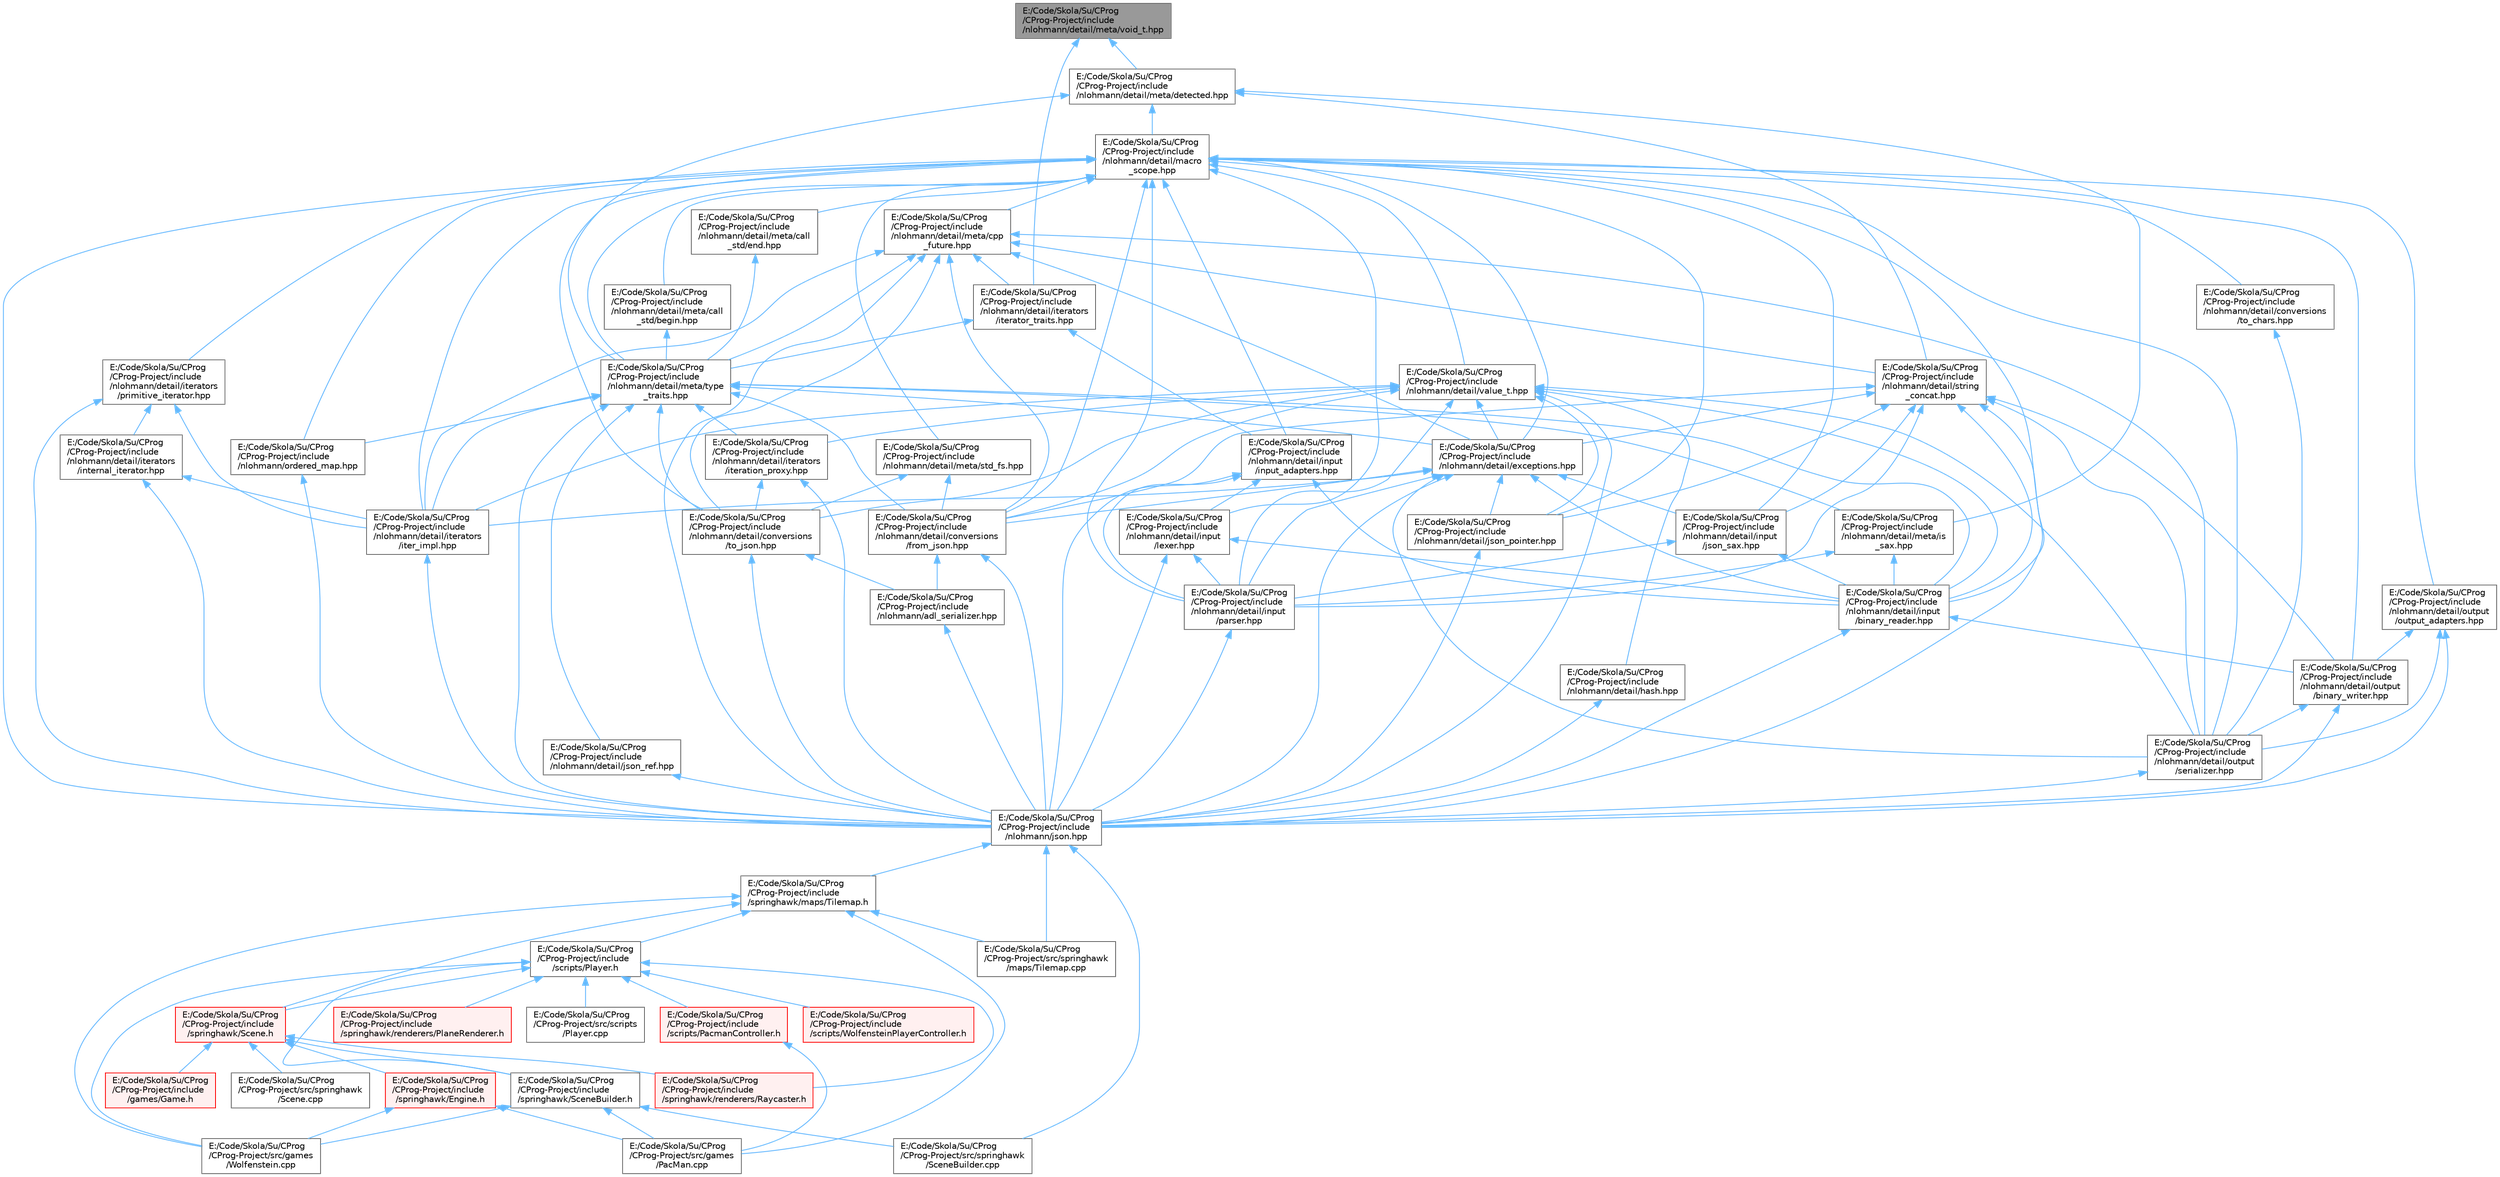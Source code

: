 digraph "E:/Code/Skola/Su/CProg/CProg-Project/include/nlohmann/detail/meta/void_t.hpp"
{
 // LATEX_PDF_SIZE
  bgcolor="transparent";
  edge [fontname=Helvetica,fontsize=10,labelfontname=Helvetica,labelfontsize=10];
  node [fontname=Helvetica,fontsize=10,shape=box,height=0.2,width=0.4];
  Node1 [id="Node000001",label="E:/Code/Skola/Su/CProg\l/CProg-Project/include\l/nlohmann/detail/meta/void_t.hpp",height=0.2,width=0.4,color="gray40", fillcolor="grey60", style="filled", fontcolor="black",tooltip=" "];
  Node1 -> Node2 [id="edge1_Node000001_Node000002",dir="back",color="steelblue1",style="solid",tooltip=" "];
  Node2 [id="Node000002",label="E:/Code/Skola/Su/CProg\l/CProg-Project/include\l/nlohmann/detail/iterators\l/iterator_traits.hpp",height=0.2,width=0.4,color="grey40", fillcolor="white", style="filled",URL="$iterator__traits_8hpp.html",tooltip=" "];
  Node2 -> Node3 [id="edge2_Node000002_Node000003",dir="back",color="steelblue1",style="solid",tooltip=" "];
  Node3 [id="Node000003",label="E:/Code/Skola/Su/CProg\l/CProg-Project/include\l/nlohmann/detail/input\l/input_adapters.hpp",height=0.2,width=0.4,color="grey40", fillcolor="white", style="filled",URL="$input__adapters_8hpp.html",tooltip=" "];
  Node3 -> Node4 [id="edge3_Node000003_Node000004",dir="back",color="steelblue1",style="solid",tooltip=" "];
  Node4 [id="Node000004",label="E:/Code/Skola/Su/CProg\l/CProg-Project/include\l/nlohmann/detail/input\l/binary_reader.hpp",height=0.2,width=0.4,color="grey40", fillcolor="white", style="filled",URL="$binary__reader_8hpp.html",tooltip=" "];
  Node4 -> Node5 [id="edge4_Node000004_Node000005",dir="back",color="steelblue1",style="solid",tooltip=" "];
  Node5 [id="Node000005",label="E:/Code/Skola/Su/CProg\l/CProg-Project/include\l/nlohmann/detail/output\l/binary_writer.hpp",height=0.2,width=0.4,color="grey40", fillcolor="white", style="filled",URL="$binary__writer_8hpp.html",tooltip=" "];
  Node5 -> Node6 [id="edge5_Node000005_Node000006",dir="back",color="steelblue1",style="solid",tooltip=" "];
  Node6 [id="Node000006",label="E:/Code/Skola/Su/CProg\l/CProg-Project/include\l/nlohmann/detail/output\l/serializer.hpp",height=0.2,width=0.4,color="grey40", fillcolor="white", style="filled",URL="$serializer_8hpp.html",tooltip=" "];
  Node6 -> Node7 [id="edge6_Node000006_Node000007",dir="back",color="steelblue1",style="solid",tooltip=" "];
  Node7 [id="Node000007",label="E:/Code/Skola/Su/CProg\l/CProg-Project/include\l/nlohmann/json.hpp",height=0.2,width=0.4,color="grey40", fillcolor="white", style="filled",URL="$json_8hpp.html",tooltip=" "];
  Node7 -> Node8 [id="edge7_Node000007_Node000008",dir="back",color="steelblue1",style="solid",tooltip=" "];
  Node8 [id="Node000008",label="E:/Code/Skola/Su/CProg\l/CProg-Project/include\l/springhawk/maps/Tilemap.h",height=0.2,width=0.4,color="grey40", fillcolor="white", style="filled",URL="$_tilemap_8h.html",tooltip=" "];
  Node8 -> Node9 [id="edge8_Node000008_Node000009",dir="back",color="steelblue1",style="solid",tooltip=" "];
  Node9 [id="Node000009",label="E:/Code/Skola/Su/CProg\l/CProg-Project/include\l/scripts/Player.h",height=0.2,width=0.4,color="grey40", fillcolor="white", style="filled",URL="$_player_8h.html",tooltip=" "];
  Node9 -> Node10 [id="edge9_Node000009_Node000010",dir="back",color="steelblue1",style="solid",tooltip=" "];
  Node10 [id="Node000010",label="E:/Code/Skola/Su/CProg\l/CProg-Project/include\l/scripts/PacmanController.h",height=0.2,width=0.4,color="red", fillcolor="#FFF0F0", style="filled",URL="$_pacman_controller_8h.html",tooltip=" "];
  Node10 -> Node11 [id="edge10_Node000010_Node000011",dir="back",color="steelblue1",style="solid",tooltip=" "];
  Node11 [id="Node000011",label="E:/Code/Skola/Su/CProg\l/CProg-Project/src/games\l/PacMan.cpp",height=0.2,width=0.4,color="grey40", fillcolor="white", style="filled",URL="$_pac_man_8cpp.html",tooltip=" "];
  Node9 -> Node13 [id="edge11_Node000009_Node000013",dir="back",color="steelblue1",style="solid",tooltip=" "];
  Node13 [id="Node000013",label="E:/Code/Skola/Su/CProg\l/CProg-Project/include\l/scripts/WolfensteinPlayerController.h",height=0.2,width=0.4,color="red", fillcolor="#FFF0F0", style="filled",URL="$_wolfenstein_player_controller_8h.html",tooltip=" "];
  Node9 -> Node15 [id="edge12_Node000009_Node000015",dir="back",color="steelblue1",style="solid",tooltip=" "];
  Node15 [id="Node000015",label="E:/Code/Skola/Su/CProg\l/CProg-Project/include\l/springhawk/Scene.h",height=0.2,width=0.4,color="red", fillcolor="#FFF0F0", style="filled",URL="$_scene_8h.html",tooltip=" "];
  Node15 -> Node16 [id="edge13_Node000015_Node000016",dir="back",color="steelblue1",style="solid",tooltip=" "];
  Node16 [id="Node000016",label="E:/Code/Skola/Su/CProg\l/CProg-Project/include\l/games/Game.h",height=0.2,width=0.4,color="red", fillcolor="#FFF0F0", style="filled",URL="$_game_8h.html",tooltip=" "];
  Node15 -> Node23 [id="edge14_Node000015_Node000023",dir="back",color="steelblue1",style="solid",tooltip=" "];
  Node23 [id="Node000023",label="E:/Code/Skola/Su/CProg\l/CProg-Project/include\l/springhawk/Engine.h",height=0.2,width=0.4,color="red", fillcolor="#FFF0F0", style="filled",URL="$_engine_8h.html",tooltip=" "];
  Node23 -> Node11 [id="edge15_Node000023_Node000011",dir="back",color="steelblue1",style="solid",tooltip=" "];
  Node23 -> Node22 [id="edge16_Node000023_Node000022",dir="back",color="steelblue1",style="solid",tooltip=" "];
  Node22 [id="Node000022",label="E:/Code/Skola/Su/CProg\l/CProg-Project/src/games\l/Wolfenstein.cpp",height=0.2,width=0.4,color="grey40", fillcolor="white", style="filled",URL="$_wolfenstein_8cpp.html",tooltip=" "];
  Node15 -> Node25 [id="edge17_Node000015_Node000025",dir="back",color="steelblue1",style="solid",tooltip=" "];
  Node25 [id="Node000025",label="E:/Code/Skola/Su/CProg\l/CProg-Project/include\l/springhawk/SceneBuilder.h",height=0.2,width=0.4,color="grey40", fillcolor="white", style="filled",URL="$_scene_builder_8h.html",tooltip=" "];
  Node25 -> Node11 [id="edge18_Node000025_Node000011",dir="back",color="steelblue1",style="solid",tooltip=" "];
  Node25 -> Node22 [id="edge19_Node000025_Node000022",dir="back",color="steelblue1",style="solid",tooltip=" "];
  Node25 -> Node26 [id="edge20_Node000025_Node000026",dir="back",color="steelblue1",style="solid",tooltip=" "];
  Node26 [id="Node000026",label="E:/Code/Skola/Su/CProg\l/CProg-Project/src/springhawk\l/SceneBuilder.cpp",height=0.2,width=0.4,color="grey40", fillcolor="white", style="filled",URL="$_scene_builder_8cpp.html",tooltip=" "];
  Node15 -> Node27 [id="edge21_Node000015_Node000027",dir="back",color="steelblue1",style="solid",tooltip=" "];
  Node27 [id="Node000027",label="E:/Code/Skola/Su/CProg\l/CProg-Project/include\l/springhawk/renderers/Raycaster.h",height=0.2,width=0.4,color="red", fillcolor="#FFF0F0", style="filled",URL="$_raycaster_8h.html",tooltip=" "];
  Node15 -> Node29 [id="edge22_Node000015_Node000029",dir="back",color="steelblue1",style="solid",tooltip=" "];
  Node29 [id="Node000029",label="E:/Code/Skola/Su/CProg\l/CProg-Project/src/springhawk\l/Scene.cpp",height=0.2,width=0.4,color="grey40", fillcolor="white", style="filled",URL="$_scene_8cpp.html",tooltip=" "];
  Node9 -> Node25 [id="edge23_Node000009_Node000025",dir="back",color="steelblue1",style="solid",tooltip=" "];
  Node9 -> Node30 [id="edge24_Node000009_Node000030",dir="back",color="steelblue1",style="solid",tooltip=" "];
  Node30 [id="Node000030",label="E:/Code/Skola/Su/CProg\l/CProg-Project/include\l/springhawk/renderers/PlaneRenderer.h",height=0.2,width=0.4,color="red", fillcolor="#FFF0F0", style="filled",URL="$_plane_renderer_8h.html",tooltip=" "];
  Node9 -> Node27 [id="edge25_Node000009_Node000027",dir="back",color="steelblue1",style="solid",tooltip=" "];
  Node9 -> Node22 [id="edge26_Node000009_Node000022",dir="back",color="steelblue1",style="solid",tooltip=" "];
  Node9 -> Node32 [id="edge27_Node000009_Node000032",dir="back",color="steelblue1",style="solid",tooltip=" "];
  Node32 [id="Node000032",label="E:/Code/Skola/Su/CProg\l/CProg-Project/src/scripts\l/Player.cpp",height=0.2,width=0.4,color="grey40", fillcolor="white", style="filled",URL="$_player_8cpp.html",tooltip=" "];
  Node8 -> Node15 [id="edge28_Node000008_Node000015",dir="back",color="steelblue1",style="solid",tooltip=" "];
  Node8 -> Node11 [id="edge29_Node000008_Node000011",dir="back",color="steelblue1",style="solid",tooltip=" "];
  Node8 -> Node22 [id="edge30_Node000008_Node000022",dir="back",color="steelblue1",style="solid",tooltip=" "];
  Node8 -> Node33 [id="edge31_Node000008_Node000033",dir="back",color="steelblue1",style="solid",tooltip=" "];
  Node33 [id="Node000033",label="E:/Code/Skola/Su/CProg\l/CProg-Project/src/springhawk\l/maps/Tilemap.cpp",height=0.2,width=0.4,color="grey40", fillcolor="white", style="filled",URL="$_tilemap_8cpp.html",tooltip=" "];
  Node7 -> Node26 [id="edge32_Node000007_Node000026",dir="back",color="steelblue1",style="solid",tooltip=" "];
  Node7 -> Node33 [id="edge33_Node000007_Node000033",dir="back",color="steelblue1",style="solid",tooltip=" "];
  Node5 -> Node7 [id="edge34_Node000005_Node000007",dir="back",color="steelblue1",style="solid",tooltip=" "];
  Node4 -> Node7 [id="edge35_Node000004_Node000007",dir="back",color="steelblue1",style="solid",tooltip=" "];
  Node3 -> Node34 [id="edge36_Node000003_Node000034",dir="back",color="steelblue1",style="solid",tooltip=" "];
  Node34 [id="Node000034",label="E:/Code/Skola/Su/CProg\l/CProg-Project/include\l/nlohmann/detail/input\l/lexer.hpp",height=0.2,width=0.4,color="grey40", fillcolor="white", style="filled",URL="$lexer_8hpp.html",tooltip=" "];
  Node34 -> Node4 [id="edge37_Node000034_Node000004",dir="back",color="steelblue1",style="solid",tooltip=" "];
  Node34 -> Node35 [id="edge38_Node000034_Node000035",dir="back",color="steelblue1",style="solid",tooltip=" "];
  Node35 [id="Node000035",label="E:/Code/Skola/Su/CProg\l/CProg-Project/include\l/nlohmann/detail/input\l/parser.hpp",height=0.2,width=0.4,color="grey40", fillcolor="white", style="filled",URL="$parser_8hpp.html",tooltip=" "];
  Node35 -> Node7 [id="edge39_Node000035_Node000007",dir="back",color="steelblue1",style="solid",tooltip=" "];
  Node34 -> Node7 [id="edge40_Node000034_Node000007",dir="back",color="steelblue1",style="solid",tooltip=" "];
  Node3 -> Node35 [id="edge41_Node000003_Node000035",dir="back",color="steelblue1",style="solid",tooltip=" "];
  Node3 -> Node7 [id="edge42_Node000003_Node000007",dir="back",color="steelblue1",style="solid",tooltip=" "];
  Node2 -> Node36 [id="edge43_Node000002_Node000036",dir="back",color="steelblue1",style="solid",tooltip=" "];
  Node36 [id="Node000036",label="E:/Code/Skola/Su/CProg\l/CProg-Project/include\l/nlohmann/detail/meta/type\l_traits.hpp",height=0.2,width=0.4,color="grey40", fillcolor="white", style="filled",URL="$type__traits_8hpp.html",tooltip=" "];
  Node36 -> Node37 [id="edge44_Node000036_Node000037",dir="back",color="steelblue1",style="solid",tooltip=" "];
  Node37 [id="Node000037",label="E:/Code/Skola/Su/CProg\l/CProg-Project/include\l/nlohmann/detail/conversions\l/from_json.hpp",height=0.2,width=0.4,color="grey40", fillcolor="white", style="filled",URL="$from__json_8hpp.html",tooltip=" "];
  Node37 -> Node38 [id="edge45_Node000037_Node000038",dir="back",color="steelblue1",style="solid",tooltip=" "];
  Node38 [id="Node000038",label="E:/Code/Skola/Su/CProg\l/CProg-Project/include\l/nlohmann/adl_serializer.hpp",height=0.2,width=0.4,color="grey40", fillcolor="white", style="filled",URL="$adl__serializer_8hpp.html",tooltip=" "];
  Node38 -> Node7 [id="edge46_Node000038_Node000007",dir="back",color="steelblue1",style="solid",tooltip=" "];
  Node37 -> Node7 [id="edge47_Node000037_Node000007",dir="back",color="steelblue1",style="solid",tooltip=" "];
  Node36 -> Node39 [id="edge48_Node000036_Node000039",dir="back",color="steelblue1",style="solid",tooltip=" "];
  Node39 [id="Node000039",label="E:/Code/Skola/Su/CProg\l/CProg-Project/include\l/nlohmann/detail/conversions\l/to_json.hpp",height=0.2,width=0.4,color="grey40", fillcolor="white", style="filled",URL="$to__json_8hpp.html",tooltip=" "];
  Node39 -> Node38 [id="edge49_Node000039_Node000038",dir="back",color="steelblue1",style="solid",tooltip=" "];
  Node39 -> Node7 [id="edge50_Node000039_Node000007",dir="back",color="steelblue1",style="solid",tooltip=" "];
  Node36 -> Node40 [id="edge51_Node000036_Node000040",dir="back",color="steelblue1",style="solid",tooltip=" "];
  Node40 [id="Node000040",label="E:/Code/Skola/Su/CProg\l/CProg-Project/include\l/nlohmann/detail/exceptions.hpp",height=0.2,width=0.4,color="grey40", fillcolor="white", style="filled",URL="$exceptions_8hpp.html",tooltip=" "];
  Node40 -> Node37 [id="edge52_Node000040_Node000037",dir="back",color="steelblue1",style="solid",tooltip=" "];
  Node40 -> Node4 [id="edge53_Node000040_Node000004",dir="back",color="steelblue1",style="solid",tooltip=" "];
  Node40 -> Node41 [id="edge54_Node000040_Node000041",dir="back",color="steelblue1",style="solid",tooltip=" "];
  Node41 [id="Node000041",label="E:/Code/Skola/Su/CProg\l/CProg-Project/include\l/nlohmann/detail/input\l/json_sax.hpp",height=0.2,width=0.4,color="grey40", fillcolor="white", style="filled",URL="$json__sax_8hpp.html",tooltip=" "];
  Node41 -> Node4 [id="edge55_Node000041_Node000004",dir="back",color="steelblue1",style="solid",tooltip=" "];
  Node41 -> Node35 [id="edge56_Node000041_Node000035",dir="back",color="steelblue1",style="solid",tooltip=" "];
  Node40 -> Node35 [id="edge57_Node000040_Node000035",dir="back",color="steelblue1",style="solid",tooltip=" "];
  Node40 -> Node42 [id="edge58_Node000040_Node000042",dir="back",color="steelblue1",style="solid",tooltip=" "];
  Node42 [id="Node000042",label="E:/Code/Skola/Su/CProg\l/CProg-Project/include\l/nlohmann/detail/iterators\l/iter_impl.hpp",height=0.2,width=0.4,color="grey40", fillcolor="white", style="filled",URL="$iter__impl_8hpp.html",tooltip=" "];
  Node42 -> Node7 [id="edge59_Node000042_Node000007",dir="back",color="steelblue1",style="solid",tooltip=" "];
  Node40 -> Node43 [id="edge60_Node000040_Node000043",dir="back",color="steelblue1",style="solid",tooltip=" "];
  Node43 [id="Node000043",label="E:/Code/Skola/Su/CProg\l/CProg-Project/include\l/nlohmann/detail/json_pointer.hpp",height=0.2,width=0.4,color="grey40", fillcolor="white", style="filled",URL="$json__pointer_8hpp.html",tooltip=" "];
  Node43 -> Node7 [id="edge61_Node000043_Node000007",dir="back",color="steelblue1",style="solid",tooltip=" "];
  Node40 -> Node6 [id="edge62_Node000040_Node000006",dir="back",color="steelblue1",style="solid",tooltip=" "];
  Node40 -> Node7 [id="edge63_Node000040_Node000007",dir="back",color="steelblue1",style="solid",tooltip=" "];
  Node36 -> Node4 [id="edge64_Node000036_Node000004",dir="back",color="steelblue1",style="solid",tooltip=" "];
  Node36 -> Node42 [id="edge65_Node000036_Node000042",dir="back",color="steelblue1",style="solid",tooltip=" "];
  Node36 -> Node44 [id="edge66_Node000036_Node000044",dir="back",color="steelblue1",style="solid",tooltip=" "];
  Node44 [id="Node000044",label="E:/Code/Skola/Su/CProg\l/CProg-Project/include\l/nlohmann/detail/iterators\l/iteration_proxy.hpp",height=0.2,width=0.4,color="grey40", fillcolor="white", style="filled",URL="$iteration__proxy_8hpp.html",tooltip=" "];
  Node44 -> Node39 [id="edge67_Node000044_Node000039",dir="back",color="steelblue1",style="solid",tooltip=" "];
  Node44 -> Node7 [id="edge68_Node000044_Node000007",dir="back",color="steelblue1",style="solid",tooltip=" "];
  Node36 -> Node45 [id="edge69_Node000036_Node000045",dir="back",color="steelblue1",style="solid",tooltip=" "];
  Node45 [id="Node000045",label="E:/Code/Skola/Su/CProg\l/CProg-Project/include\l/nlohmann/detail/json_ref.hpp",height=0.2,width=0.4,color="grey40", fillcolor="white", style="filled",URL="$json__ref_8hpp.html",tooltip=" "];
  Node45 -> Node7 [id="edge70_Node000045_Node000007",dir="back",color="steelblue1",style="solid",tooltip=" "];
  Node36 -> Node46 [id="edge71_Node000036_Node000046",dir="back",color="steelblue1",style="solid",tooltip=" "];
  Node46 [id="Node000046",label="E:/Code/Skola/Su/CProg\l/CProg-Project/include\l/nlohmann/detail/meta/is\l_sax.hpp",height=0.2,width=0.4,color="grey40", fillcolor="white", style="filled",URL="$is__sax_8hpp.html",tooltip=" "];
  Node46 -> Node4 [id="edge72_Node000046_Node000004",dir="back",color="steelblue1",style="solid",tooltip=" "];
  Node46 -> Node35 [id="edge73_Node000046_Node000035",dir="back",color="steelblue1",style="solid",tooltip=" "];
  Node36 -> Node7 [id="edge74_Node000036_Node000007",dir="back",color="steelblue1",style="solid",tooltip=" "];
  Node36 -> Node47 [id="edge75_Node000036_Node000047",dir="back",color="steelblue1",style="solid",tooltip=" "];
  Node47 [id="Node000047",label="E:/Code/Skola/Su/CProg\l/CProg-Project/include\l/nlohmann/ordered_map.hpp",height=0.2,width=0.4,color="grey40", fillcolor="white", style="filled",URL="$ordered__map_8hpp.html",tooltip=" "];
  Node47 -> Node7 [id="edge76_Node000047_Node000007",dir="back",color="steelblue1",style="solid",tooltip=" "];
  Node1 -> Node48 [id="edge77_Node000001_Node000048",dir="back",color="steelblue1",style="solid",tooltip=" "];
  Node48 [id="Node000048",label="E:/Code/Skola/Su/CProg\l/CProg-Project/include\l/nlohmann/detail/meta/detected.hpp",height=0.2,width=0.4,color="grey40", fillcolor="white", style="filled",URL="$detected_8hpp.html",tooltip=" "];
  Node48 -> Node49 [id="edge78_Node000048_Node000049",dir="back",color="steelblue1",style="solid",tooltip=" "];
  Node49 [id="Node000049",label="E:/Code/Skola/Su/CProg\l/CProg-Project/include\l/nlohmann/detail/macro\l_scope.hpp",height=0.2,width=0.4,color="grey40", fillcolor="white", style="filled",URL="$macro__scope_8hpp.html",tooltip=" "];
  Node49 -> Node37 [id="edge79_Node000049_Node000037",dir="back",color="steelblue1",style="solid",tooltip=" "];
  Node49 -> Node50 [id="edge80_Node000049_Node000050",dir="back",color="steelblue1",style="solid",tooltip=" "];
  Node50 [id="Node000050",label="E:/Code/Skola/Su/CProg\l/CProg-Project/include\l/nlohmann/detail/conversions\l/to_chars.hpp",height=0.2,width=0.4,color="grey40", fillcolor="white", style="filled",URL="$to__chars_8hpp.html",tooltip=" "];
  Node50 -> Node6 [id="edge81_Node000050_Node000006",dir="back",color="steelblue1",style="solid",tooltip=" "];
  Node49 -> Node39 [id="edge82_Node000049_Node000039",dir="back",color="steelblue1",style="solid",tooltip=" "];
  Node49 -> Node40 [id="edge83_Node000049_Node000040",dir="back",color="steelblue1",style="solid",tooltip=" "];
  Node49 -> Node4 [id="edge84_Node000049_Node000004",dir="back",color="steelblue1",style="solid",tooltip=" "];
  Node49 -> Node3 [id="edge85_Node000049_Node000003",dir="back",color="steelblue1",style="solid",tooltip=" "];
  Node49 -> Node41 [id="edge86_Node000049_Node000041",dir="back",color="steelblue1",style="solid",tooltip=" "];
  Node49 -> Node34 [id="edge87_Node000049_Node000034",dir="back",color="steelblue1",style="solid",tooltip=" "];
  Node49 -> Node35 [id="edge88_Node000049_Node000035",dir="back",color="steelblue1",style="solid",tooltip=" "];
  Node49 -> Node42 [id="edge89_Node000049_Node000042",dir="back",color="steelblue1",style="solid",tooltip=" "];
  Node49 -> Node51 [id="edge90_Node000049_Node000051",dir="back",color="steelblue1",style="solid",tooltip=" "];
  Node51 [id="Node000051",label="E:/Code/Skola/Su/CProg\l/CProg-Project/include\l/nlohmann/detail/iterators\l/primitive_iterator.hpp",height=0.2,width=0.4,color="grey40", fillcolor="white", style="filled",URL="$primitive__iterator_8hpp.html",tooltip=" "];
  Node51 -> Node52 [id="edge91_Node000051_Node000052",dir="back",color="steelblue1",style="solid",tooltip=" "];
  Node52 [id="Node000052",label="E:/Code/Skola/Su/CProg\l/CProg-Project/include\l/nlohmann/detail/iterators\l/internal_iterator.hpp",height=0.2,width=0.4,color="grey40", fillcolor="white", style="filled",URL="$internal__iterator_8hpp.html",tooltip=" "];
  Node52 -> Node42 [id="edge92_Node000052_Node000042",dir="back",color="steelblue1",style="solid",tooltip=" "];
  Node52 -> Node7 [id="edge93_Node000052_Node000007",dir="back",color="steelblue1",style="solid",tooltip=" "];
  Node51 -> Node42 [id="edge94_Node000051_Node000042",dir="back",color="steelblue1",style="solid",tooltip=" "];
  Node51 -> Node7 [id="edge95_Node000051_Node000007",dir="back",color="steelblue1",style="solid",tooltip=" "];
  Node49 -> Node43 [id="edge96_Node000049_Node000043",dir="back",color="steelblue1",style="solid",tooltip=" "];
  Node49 -> Node53 [id="edge97_Node000049_Node000053",dir="back",color="steelblue1",style="solid",tooltip=" "];
  Node53 [id="Node000053",label="E:/Code/Skola/Su/CProg\l/CProg-Project/include\l/nlohmann/detail/meta/call\l_std/begin.hpp",height=0.2,width=0.4,color="grey40", fillcolor="white", style="filled",URL="$begin_8hpp.html",tooltip=" "];
  Node53 -> Node36 [id="edge98_Node000053_Node000036",dir="back",color="steelblue1",style="solid",tooltip=" "];
  Node49 -> Node54 [id="edge99_Node000049_Node000054",dir="back",color="steelblue1",style="solid",tooltip=" "];
  Node54 [id="Node000054",label="E:/Code/Skola/Su/CProg\l/CProg-Project/include\l/nlohmann/detail/meta/call\l_std/end.hpp",height=0.2,width=0.4,color="grey40", fillcolor="white", style="filled",URL="$end_8hpp.html",tooltip=" "];
  Node54 -> Node36 [id="edge100_Node000054_Node000036",dir="back",color="steelblue1",style="solid",tooltip=" "];
  Node49 -> Node55 [id="edge101_Node000049_Node000055",dir="back",color="steelblue1",style="solid",tooltip=" "];
  Node55 [id="Node000055",label="E:/Code/Skola/Su/CProg\l/CProg-Project/include\l/nlohmann/detail/meta/cpp\l_future.hpp",height=0.2,width=0.4,color="grey40", fillcolor="white", style="filled",URL="$cpp__future_8hpp.html",tooltip=" "];
  Node55 -> Node37 [id="edge102_Node000055_Node000037",dir="back",color="steelblue1",style="solid",tooltip=" "];
  Node55 -> Node39 [id="edge103_Node000055_Node000039",dir="back",color="steelblue1",style="solid",tooltip=" "];
  Node55 -> Node40 [id="edge104_Node000055_Node000040",dir="back",color="steelblue1",style="solid",tooltip=" "];
  Node55 -> Node42 [id="edge105_Node000055_Node000042",dir="back",color="steelblue1",style="solid",tooltip=" "];
  Node55 -> Node2 [id="edge106_Node000055_Node000002",dir="back",color="steelblue1",style="solid",tooltip=" "];
  Node55 -> Node36 [id="edge107_Node000055_Node000036",dir="back",color="steelblue1",style="solid",tooltip=" "];
  Node55 -> Node6 [id="edge108_Node000055_Node000006",dir="back",color="steelblue1",style="solid",tooltip=" "];
  Node55 -> Node56 [id="edge109_Node000055_Node000056",dir="back",color="steelblue1",style="solid",tooltip=" "];
  Node56 [id="Node000056",label="E:/Code/Skola/Su/CProg\l/CProg-Project/include\l/nlohmann/detail/string\l_concat.hpp",height=0.2,width=0.4,color="grey40", fillcolor="white", style="filled",URL="$string__concat_8hpp.html",tooltip=" "];
  Node56 -> Node37 [id="edge110_Node000056_Node000037",dir="back",color="steelblue1",style="solid",tooltip=" "];
  Node56 -> Node40 [id="edge111_Node000056_Node000040",dir="back",color="steelblue1",style="solid",tooltip=" "];
  Node56 -> Node4 [id="edge112_Node000056_Node000004",dir="back",color="steelblue1",style="solid",tooltip=" "];
  Node56 -> Node41 [id="edge113_Node000056_Node000041",dir="back",color="steelblue1",style="solid",tooltip=" "];
  Node56 -> Node35 [id="edge114_Node000056_Node000035",dir="back",color="steelblue1",style="solid",tooltip=" "];
  Node56 -> Node43 [id="edge115_Node000056_Node000043",dir="back",color="steelblue1",style="solid",tooltip=" "];
  Node56 -> Node5 [id="edge116_Node000056_Node000005",dir="back",color="steelblue1",style="solid",tooltip=" "];
  Node56 -> Node6 [id="edge117_Node000056_Node000006",dir="back",color="steelblue1",style="solid",tooltip=" "];
  Node56 -> Node7 [id="edge118_Node000056_Node000007",dir="back",color="steelblue1",style="solid",tooltip=" "];
  Node55 -> Node7 [id="edge119_Node000055_Node000007",dir="back",color="steelblue1",style="solid",tooltip=" "];
  Node49 -> Node57 [id="edge120_Node000049_Node000057",dir="back",color="steelblue1",style="solid",tooltip=" "];
  Node57 [id="Node000057",label="E:/Code/Skola/Su/CProg\l/CProg-Project/include\l/nlohmann/detail/meta/std_fs.hpp",height=0.2,width=0.4,color="grey40", fillcolor="white", style="filled",URL="$std__fs_8hpp.html",tooltip=" "];
  Node57 -> Node37 [id="edge121_Node000057_Node000037",dir="back",color="steelblue1",style="solid",tooltip=" "];
  Node57 -> Node39 [id="edge122_Node000057_Node000039",dir="back",color="steelblue1",style="solid",tooltip=" "];
  Node49 -> Node36 [id="edge123_Node000049_Node000036",dir="back",color="steelblue1",style="solid",tooltip=" "];
  Node49 -> Node5 [id="edge124_Node000049_Node000005",dir="back",color="steelblue1",style="solid",tooltip=" "];
  Node49 -> Node58 [id="edge125_Node000049_Node000058",dir="back",color="steelblue1",style="solid",tooltip=" "];
  Node58 [id="Node000058",label="E:/Code/Skola/Su/CProg\l/CProg-Project/include\l/nlohmann/detail/output\l/output_adapters.hpp",height=0.2,width=0.4,color="grey40", fillcolor="white", style="filled",URL="$output__adapters_8hpp.html",tooltip=" "];
  Node58 -> Node5 [id="edge126_Node000058_Node000005",dir="back",color="steelblue1",style="solid",tooltip=" "];
  Node58 -> Node6 [id="edge127_Node000058_Node000006",dir="back",color="steelblue1",style="solid",tooltip=" "];
  Node58 -> Node7 [id="edge128_Node000058_Node000007",dir="back",color="steelblue1",style="solid",tooltip=" "];
  Node49 -> Node6 [id="edge129_Node000049_Node000006",dir="back",color="steelblue1",style="solid",tooltip=" "];
  Node49 -> Node59 [id="edge130_Node000049_Node000059",dir="back",color="steelblue1",style="solid",tooltip=" "];
  Node59 [id="Node000059",label="E:/Code/Skola/Su/CProg\l/CProg-Project/include\l/nlohmann/detail/value_t.hpp",height=0.2,width=0.4,color="grey40", fillcolor="white", style="filled",URL="$value__t_8hpp.html",tooltip=" "];
  Node59 -> Node37 [id="edge131_Node000059_Node000037",dir="back",color="steelblue1",style="solid",tooltip=" "];
  Node59 -> Node39 [id="edge132_Node000059_Node000039",dir="back",color="steelblue1",style="solid",tooltip=" "];
  Node59 -> Node40 [id="edge133_Node000059_Node000040",dir="back",color="steelblue1",style="solid",tooltip=" "];
  Node59 -> Node60 [id="edge134_Node000059_Node000060",dir="back",color="steelblue1",style="solid",tooltip=" "];
  Node60 [id="Node000060",label="E:/Code/Skola/Su/CProg\l/CProg-Project/include\l/nlohmann/detail/hash.hpp",height=0.2,width=0.4,color="grey40", fillcolor="white", style="filled",URL="$hash_8hpp.html",tooltip=" "];
  Node60 -> Node7 [id="edge135_Node000060_Node000007",dir="back",color="steelblue1",style="solid",tooltip=" "];
  Node59 -> Node4 [id="edge136_Node000059_Node000004",dir="back",color="steelblue1",style="solid",tooltip=" "];
  Node59 -> Node35 [id="edge137_Node000059_Node000035",dir="back",color="steelblue1",style="solid",tooltip=" "];
  Node59 -> Node42 [id="edge138_Node000059_Node000042",dir="back",color="steelblue1",style="solid",tooltip=" "];
  Node59 -> Node44 [id="edge139_Node000059_Node000044",dir="back",color="steelblue1",style="solid",tooltip=" "];
  Node59 -> Node43 [id="edge140_Node000059_Node000043",dir="back",color="steelblue1",style="solid",tooltip=" "];
  Node59 -> Node6 [id="edge141_Node000059_Node000006",dir="back",color="steelblue1",style="solid",tooltip=" "];
  Node59 -> Node7 [id="edge142_Node000059_Node000007",dir="back",color="steelblue1",style="solid",tooltip=" "];
  Node49 -> Node7 [id="edge143_Node000049_Node000007",dir="back",color="steelblue1",style="solid",tooltip=" "];
  Node49 -> Node47 [id="edge144_Node000049_Node000047",dir="back",color="steelblue1",style="solid",tooltip=" "];
  Node48 -> Node46 [id="edge145_Node000048_Node000046",dir="back",color="steelblue1",style="solid",tooltip=" "];
  Node48 -> Node36 [id="edge146_Node000048_Node000036",dir="back",color="steelblue1",style="solid",tooltip=" "];
  Node48 -> Node56 [id="edge147_Node000048_Node000056",dir="back",color="steelblue1",style="solid",tooltip=" "];
}
